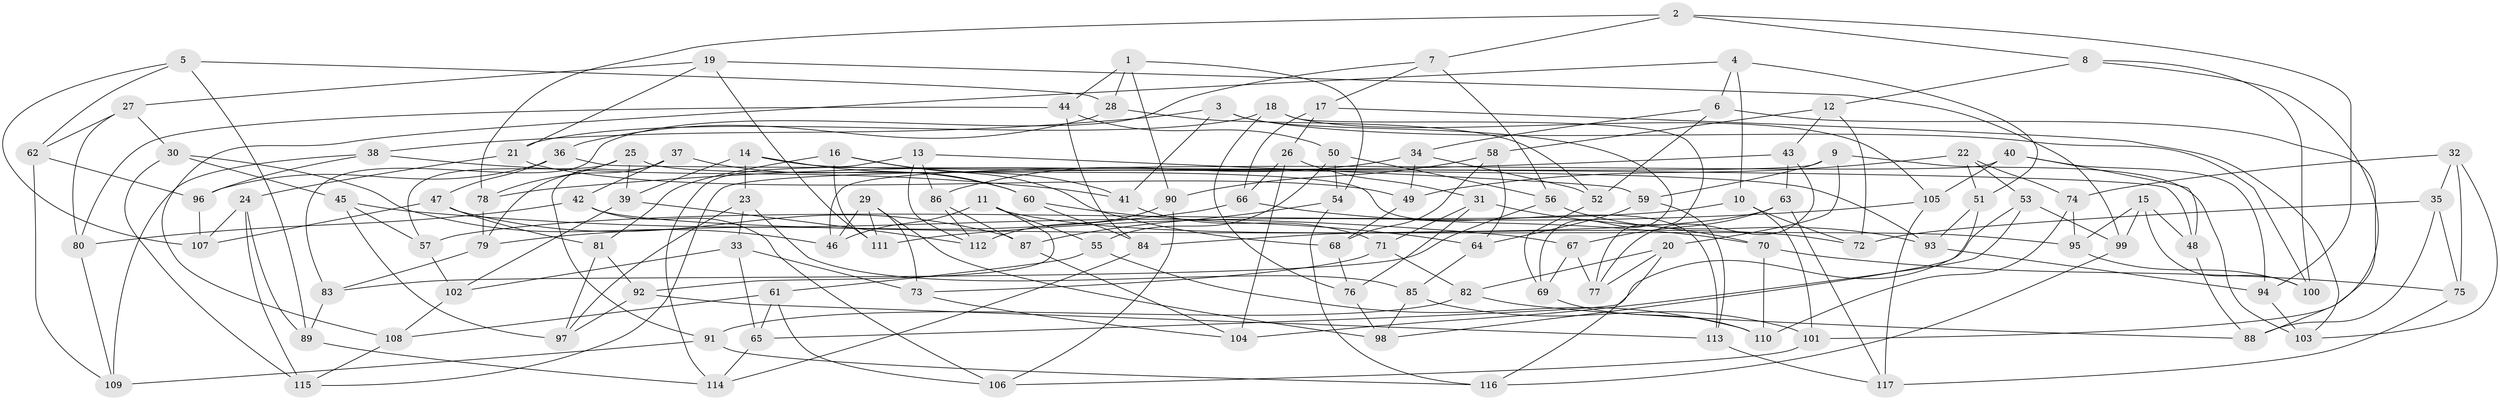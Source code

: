 // Generated by graph-tools (version 1.1) at 2025/11/02/27/25 16:11:43]
// undirected, 117 vertices, 234 edges
graph export_dot {
graph [start="1"]
  node [color=gray90,style=filled];
  1;
  2;
  3;
  4;
  5;
  6;
  7;
  8;
  9;
  10;
  11;
  12;
  13;
  14;
  15;
  16;
  17;
  18;
  19;
  20;
  21;
  22;
  23;
  24;
  25;
  26;
  27;
  28;
  29;
  30;
  31;
  32;
  33;
  34;
  35;
  36;
  37;
  38;
  39;
  40;
  41;
  42;
  43;
  44;
  45;
  46;
  47;
  48;
  49;
  50;
  51;
  52;
  53;
  54;
  55;
  56;
  57;
  58;
  59;
  60;
  61;
  62;
  63;
  64;
  65;
  66;
  67;
  68;
  69;
  70;
  71;
  72;
  73;
  74;
  75;
  76;
  77;
  78;
  79;
  80;
  81;
  82;
  83;
  84;
  85;
  86;
  87;
  88;
  89;
  90;
  91;
  92;
  93;
  94;
  95;
  96;
  97;
  98;
  99;
  100;
  101;
  102;
  103;
  104;
  105;
  106;
  107;
  108;
  109;
  110;
  111;
  112;
  113;
  114;
  115;
  116;
  117;
  1 -- 54;
  1 -- 28;
  1 -- 44;
  1 -- 90;
  2 -- 78;
  2 -- 7;
  2 -- 8;
  2 -- 94;
  3 -- 41;
  3 -- 38;
  3 -- 100;
  3 -- 69;
  4 -- 10;
  4 -- 108;
  4 -- 51;
  4 -- 6;
  5 -- 28;
  5 -- 89;
  5 -- 107;
  5 -- 62;
  6 -- 52;
  6 -- 88;
  6 -- 34;
  7 -- 83;
  7 -- 17;
  7 -- 56;
  8 -- 100;
  8 -- 101;
  8 -- 12;
  9 -- 20;
  9 -- 103;
  9 -- 115;
  9 -- 59;
  10 -- 57;
  10 -- 72;
  10 -- 101;
  11 -- 46;
  11 -- 92;
  11 -- 72;
  11 -- 55;
  12 -- 58;
  12 -- 43;
  12 -- 72;
  13 -- 86;
  13 -- 112;
  13 -- 59;
  13 -- 114;
  14 -- 39;
  14 -- 93;
  14 -- 60;
  14 -- 23;
  15 -- 100;
  15 -- 95;
  15 -- 48;
  15 -- 99;
  16 -- 68;
  16 -- 111;
  16 -- 81;
  16 -- 41;
  17 -- 26;
  17 -- 66;
  17 -- 103;
  18 -- 105;
  18 -- 21;
  18 -- 76;
  18 -- 77;
  19 -- 99;
  19 -- 27;
  19 -- 111;
  19 -- 21;
  20 -- 116;
  20 -- 77;
  20 -- 82;
  21 -- 24;
  21 -- 49;
  22 -- 74;
  22 -- 51;
  22 -- 49;
  22 -- 53;
  23 -- 33;
  23 -- 85;
  23 -- 97;
  24 -- 107;
  24 -- 89;
  24 -- 115;
  25 -- 39;
  25 -- 113;
  25 -- 78;
  25 -- 57;
  26 -- 104;
  26 -- 31;
  26 -- 66;
  27 -- 80;
  27 -- 62;
  27 -- 30;
  28 -- 36;
  28 -- 52;
  29 -- 46;
  29 -- 111;
  29 -- 73;
  29 -- 98;
  30 -- 115;
  30 -- 46;
  30 -- 45;
  31 -- 71;
  31 -- 76;
  31 -- 70;
  32 -- 103;
  32 -- 35;
  32 -- 74;
  32 -- 75;
  33 -- 73;
  33 -- 102;
  33 -- 65;
  34 -- 52;
  34 -- 49;
  34 -- 86;
  35 -- 88;
  35 -- 72;
  35 -- 75;
  36 -- 47;
  36 -- 48;
  36 -- 96;
  37 -- 60;
  37 -- 42;
  37 -- 91;
  37 -- 79;
  38 -- 96;
  38 -- 109;
  38 -- 41;
  39 -- 112;
  39 -- 102;
  40 -- 46;
  40 -- 48;
  40 -- 105;
  40 -- 94;
  41 -- 71;
  42 -- 106;
  42 -- 95;
  42 -- 80;
  43 -- 63;
  43 -- 78;
  43 -- 77;
  44 -- 80;
  44 -- 50;
  44 -- 84;
  45 -- 97;
  45 -- 67;
  45 -- 57;
  47 -- 81;
  47 -- 87;
  47 -- 107;
  48 -- 88;
  49 -- 68;
  50 -- 54;
  50 -- 55;
  50 -- 56;
  51 -- 98;
  51 -- 93;
  52 -- 69;
  53 -- 104;
  53 -- 99;
  53 -- 65;
  54 -- 87;
  54 -- 116;
  55 -- 61;
  55 -- 110;
  56 -- 93;
  56 -- 83;
  57 -- 102;
  58 -- 68;
  58 -- 64;
  58 -- 90;
  59 -- 113;
  59 -- 64;
  60 -- 64;
  60 -- 84;
  61 -- 108;
  61 -- 106;
  61 -- 65;
  62 -- 96;
  62 -- 109;
  63 -- 117;
  63 -- 84;
  63 -- 67;
  64 -- 85;
  65 -- 114;
  66 -- 70;
  66 -- 79;
  67 -- 69;
  67 -- 77;
  68 -- 76;
  69 -- 110;
  70 -- 75;
  70 -- 110;
  71 -- 73;
  71 -- 82;
  73 -- 104;
  74 -- 110;
  74 -- 95;
  75 -- 117;
  76 -- 98;
  78 -- 79;
  79 -- 83;
  80 -- 109;
  81 -- 92;
  81 -- 97;
  82 -- 91;
  82 -- 88;
  83 -- 89;
  84 -- 114;
  85 -- 98;
  85 -- 101;
  86 -- 87;
  86 -- 112;
  87 -- 104;
  89 -- 114;
  90 -- 106;
  90 -- 112;
  91 -- 116;
  91 -- 109;
  92 -- 113;
  92 -- 97;
  93 -- 94;
  94 -- 103;
  95 -- 100;
  96 -- 107;
  99 -- 116;
  101 -- 106;
  102 -- 108;
  105 -- 117;
  105 -- 111;
  108 -- 115;
  113 -- 117;
}
